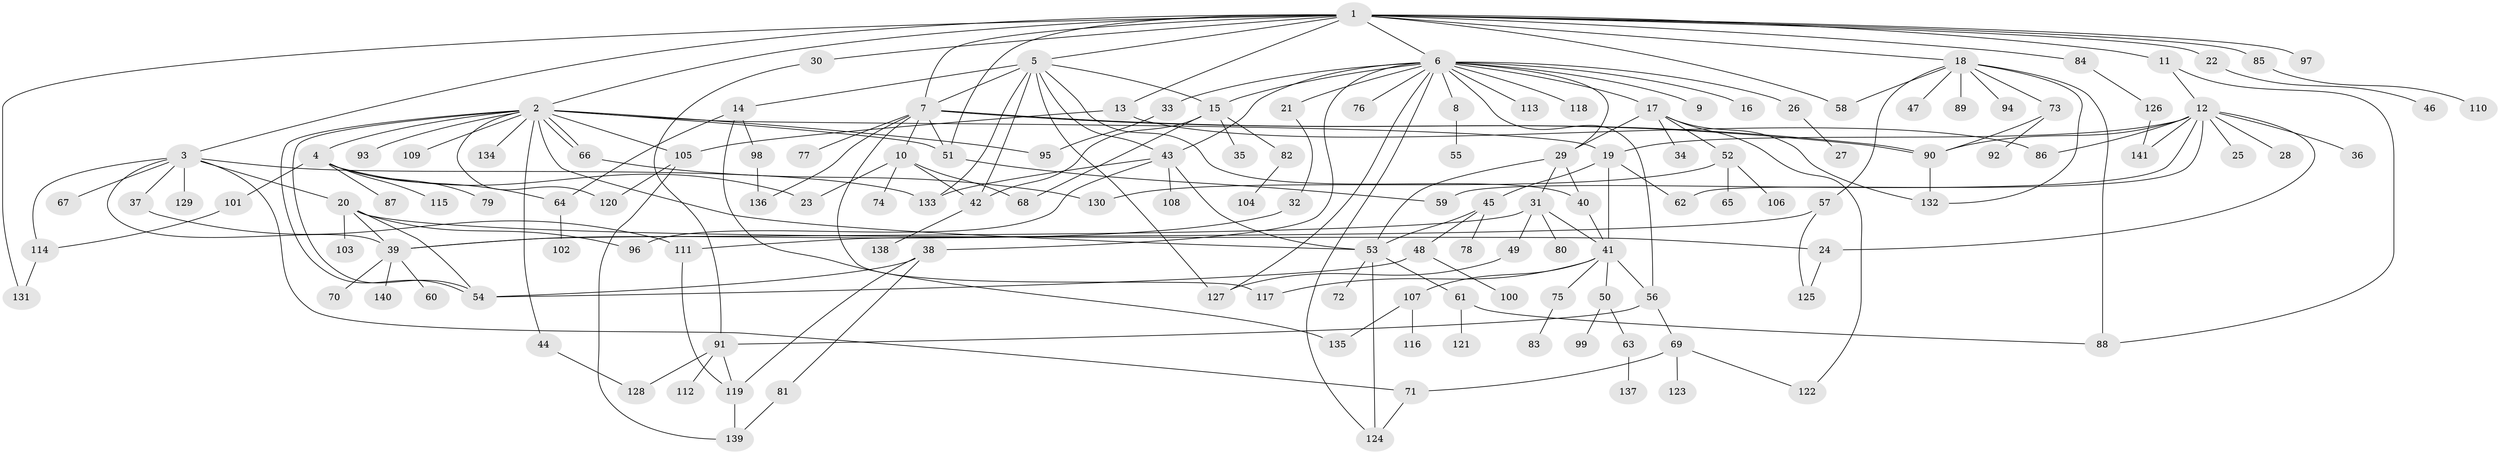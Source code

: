 // Generated by graph-tools (version 1.1) at 2025/48/03/09/25 04:48:21]
// undirected, 141 vertices, 206 edges
graph export_dot {
graph [start="1"]
  node [color=gray90,style=filled];
  1;
  2;
  3;
  4;
  5;
  6;
  7;
  8;
  9;
  10;
  11;
  12;
  13;
  14;
  15;
  16;
  17;
  18;
  19;
  20;
  21;
  22;
  23;
  24;
  25;
  26;
  27;
  28;
  29;
  30;
  31;
  32;
  33;
  34;
  35;
  36;
  37;
  38;
  39;
  40;
  41;
  42;
  43;
  44;
  45;
  46;
  47;
  48;
  49;
  50;
  51;
  52;
  53;
  54;
  55;
  56;
  57;
  58;
  59;
  60;
  61;
  62;
  63;
  64;
  65;
  66;
  67;
  68;
  69;
  70;
  71;
  72;
  73;
  74;
  75;
  76;
  77;
  78;
  79;
  80;
  81;
  82;
  83;
  84;
  85;
  86;
  87;
  88;
  89;
  90;
  91;
  92;
  93;
  94;
  95;
  96;
  97;
  98;
  99;
  100;
  101;
  102;
  103;
  104;
  105;
  106;
  107;
  108;
  109;
  110;
  111;
  112;
  113;
  114;
  115;
  116;
  117;
  118;
  119;
  120;
  121;
  122;
  123;
  124;
  125;
  126;
  127;
  128;
  129;
  130;
  131;
  132;
  133;
  134;
  135;
  136;
  137;
  138;
  139;
  140;
  141;
  1 -- 2;
  1 -- 3;
  1 -- 5;
  1 -- 6;
  1 -- 7;
  1 -- 11;
  1 -- 13;
  1 -- 18;
  1 -- 22;
  1 -- 30;
  1 -- 51;
  1 -- 58;
  1 -- 84;
  1 -- 85;
  1 -- 97;
  1 -- 131;
  2 -- 4;
  2 -- 19;
  2 -- 44;
  2 -- 51;
  2 -- 53;
  2 -- 54;
  2 -- 54;
  2 -- 66;
  2 -- 66;
  2 -- 93;
  2 -- 95;
  2 -- 105;
  2 -- 109;
  2 -- 120;
  2 -- 134;
  3 -- 20;
  3 -- 37;
  3 -- 39;
  3 -- 67;
  3 -- 71;
  3 -- 114;
  3 -- 129;
  3 -- 133;
  4 -- 23;
  4 -- 64;
  4 -- 79;
  4 -- 87;
  4 -- 101;
  4 -- 115;
  5 -- 7;
  5 -- 14;
  5 -- 15;
  5 -- 40;
  5 -- 42;
  5 -- 43;
  5 -- 127;
  5 -- 133;
  6 -- 8;
  6 -- 9;
  6 -- 15;
  6 -- 16;
  6 -- 17;
  6 -- 21;
  6 -- 26;
  6 -- 29;
  6 -- 33;
  6 -- 38;
  6 -- 43;
  6 -- 56;
  6 -- 76;
  6 -- 113;
  6 -- 118;
  6 -- 124;
  6 -- 127;
  7 -- 10;
  7 -- 51;
  7 -- 77;
  7 -- 90;
  7 -- 90;
  7 -- 117;
  7 -- 136;
  8 -- 55;
  10 -- 23;
  10 -- 42;
  10 -- 68;
  10 -- 74;
  11 -- 12;
  11 -- 88;
  12 -- 19;
  12 -- 24;
  12 -- 25;
  12 -- 28;
  12 -- 36;
  12 -- 59;
  12 -- 62;
  12 -- 86;
  12 -- 90;
  12 -- 141;
  13 -- 86;
  13 -- 105;
  14 -- 64;
  14 -- 98;
  14 -- 135;
  15 -- 35;
  15 -- 42;
  15 -- 68;
  15 -- 82;
  17 -- 29;
  17 -- 34;
  17 -- 52;
  17 -- 122;
  17 -- 132;
  18 -- 47;
  18 -- 57;
  18 -- 58;
  18 -- 73;
  18 -- 88;
  18 -- 89;
  18 -- 94;
  18 -- 132;
  19 -- 41;
  19 -- 45;
  19 -- 62;
  20 -- 24;
  20 -- 39;
  20 -- 54;
  20 -- 96;
  20 -- 103;
  21 -- 32;
  22 -- 46;
  24 -- 125;
  26 -- 27;
  29 -- 31;
  29 -- 40;
  29 -- 53;
  30 -- 91;
  31 -- 39;
  31 -- 41;
  31 -- 49;
  31 -- 80;
  32 -- 39;
  33 -- 95;
  37 -- 111;
  38 -- 54;
  38 -- 81;
  38 -- 119;
  39 -- 60;
  39 -- 70;
  39 -- 140;
  40 -- 41;
  41 -- 50;
  41 -- 56;
  41 -- 75;
  41 -- 107;
  41 -- 117;
  42 -- 138;
  43 -- 53;
  43 -- 96;
  43 -- 108;
  43 -- 133;
  44 -- 128;
  45 -- 48;
  45 -- 53;
  45 -- 78;
  48 -- 54;
  48 -- 100;
  49 -- 127;
  50 -- 63;
  50 -- 99;
  51 -- 59;
  52 -- 65;
  52 -- 106;
  52 -- 130;
  53 -- 61;
  53 -- 72;
  53 -- 124;
  56 -- 69;
  56 -- 91;
  57 -- 111;
  57 -- 125;
  61 -- 88;
  61 -- 121;
  63 -- 137;
  64 -- 102;
  66 -- 130;
  69 -- 71;
  69 -- 122;
  69 -- 123;
  71 -- 124;
  73 -- 90;
  73 -- 92;
  75 -- 83;
  81 -- 139;
  82 -- 104;
  84 -- 126;
  85 -- 110;
  90 -- 132;
  91 -- 112;
  91 -- 119;
  91 -- 128;
  98 -- 136;
  101 -- 114;
  105 -- 120;
  105 -- 139;
  107 -- 116;
  107 -- 135;
  111 -- 119;
  114 -- 131;
  119 -- 139;
  126 -- 141;
}
